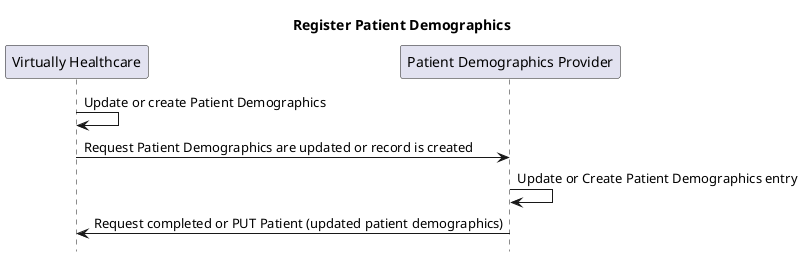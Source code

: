@startuml

hide footbox

title "Register Patient Demographics"

participant "Virtually Healthcare" as provider
participant "Patient Demographics Provider" as pas

provider -> provider: Update or create Patient Demographics
provider -> pas: Request Patient Demographics are updated or record is created
pas -> pas: Update or Create Patient Demographics entry
pas -> provider: Request completed or PUT Patient (updated patient demographics)

@enduml
